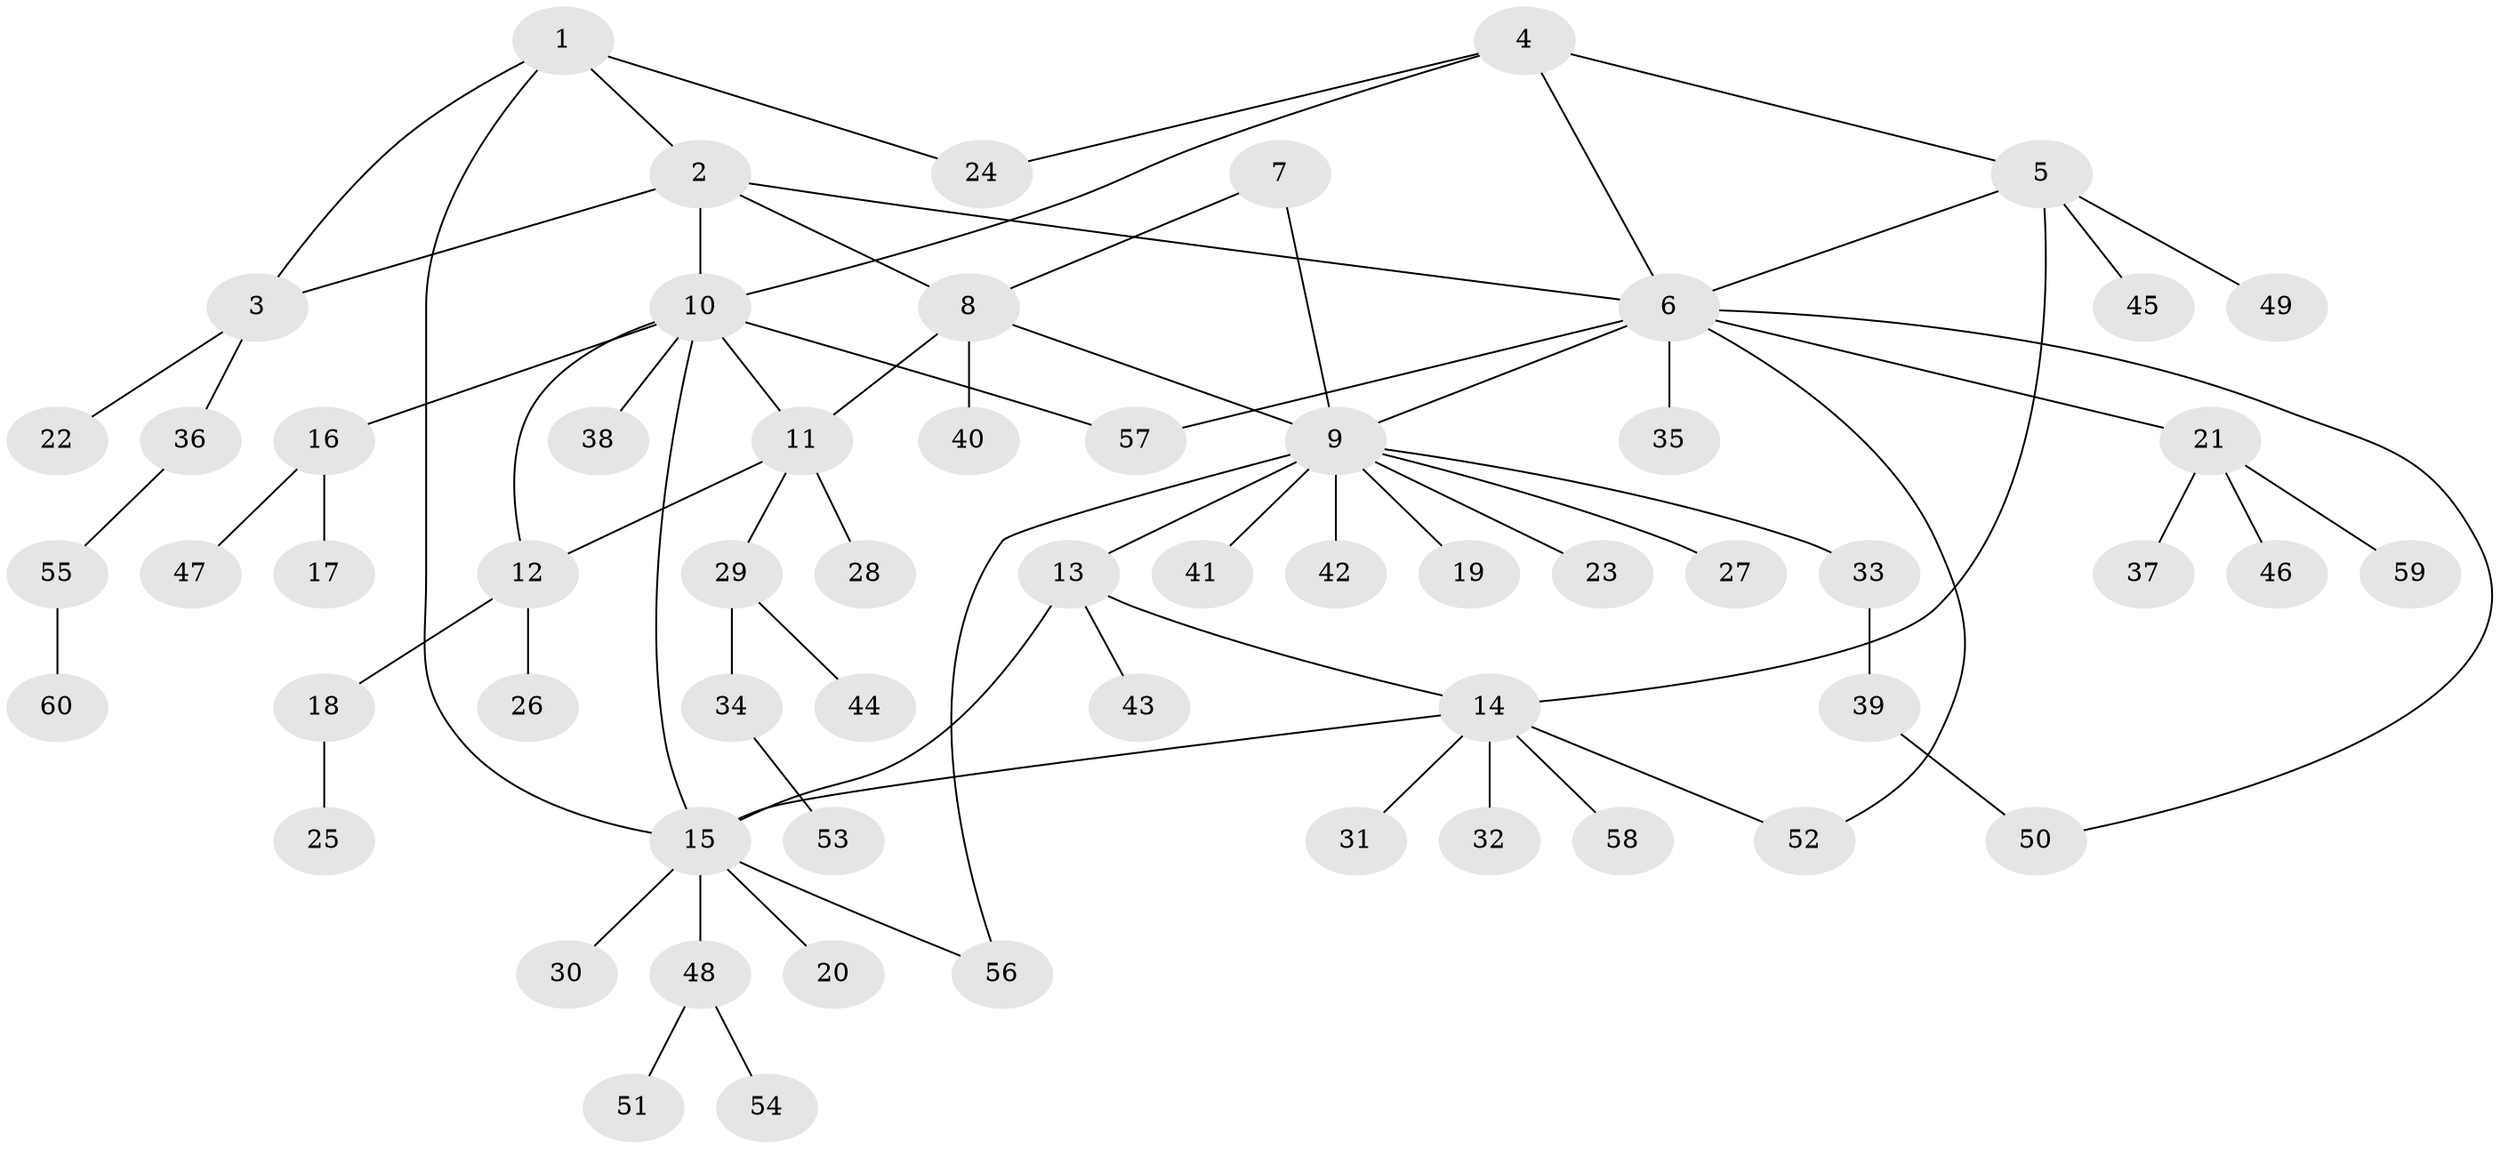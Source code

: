 // Generated by graph-tools (version 1.1) at 2025/26/03/09/25 03:26:34]
// undirected, 60 vertices, 75 edges
graph export_dot {
graph [start="1"]
  node [color=gray90,style=filled];
  1;
  2;
  3;
  4;
  5;
  6;
  7;
  8;
  9;
  10;
  11;
  12;
  13;
  14;
  15;
  16;
  17;
  18;
  19;
  20;
  21;
  22;
  23;
  24;
  25;
  26;
  27;
  28;
  29;
  30;
  31;
  32;
  33;
  34;
  35;
  36;
  37;
  38;
  39;
  40;
  41;
  42;
  43;
  44;
  45;
  46;
  47;
  48;
  49;
  50;
  51;
  52;
  53;
  54;
  55;
  56;
  57;
  58;
  59;
  60;
  1 -- 2;
  1 -- 3;
  1 -- 15;
  1 -- 24;
  2 -- 3;
  2 -- 6;
  2 -- 8;
  2 -- 10;
  3 -- 22;
  3 -- 36;
  4 -- 5;
  4 -- 6;
  4 -- 10;
  4 -- 24;
  5 -- 6;
  5 -- 14;
  5 -- 45;
  5 -- 49;
  6 -- 9;
  6 -- 21;
  6 -- 35;
  6 -- 50;
  6 -- 52;
  6 -- 57;
  7 -- 8;
  7 -- 9;
  8 -- 9;
  8 -- 11;
  8 -- 40;
  9 -- 13;
  9 -- 19;
  9 -- 23;
  9 -- 27;
  9 -- 33;
  9 -- 41;
  9 -- 42;
  9 -- 56;
  10 -- 11;
  10 -- 12;
  10 -- 15;
  10 -- 16;
  10 -- 38;
  10 -- 57;
  11 -- 12;
  11 -- 28;
  11 -- 29;
  12 -- 18;
  12 -- 26;
  13 -- 14;
  13 -- 15;
  13 -- 43;
  14 -- 15;
  14 -- 31;
  14 -- 32;
  14 -- 52;
  14 -- 58;
  15 -- 20;
  15 -- 30;
  15 -- 48;
  15 -- 56;
  16 -- 17;
  16 -- 47;
  18 -- 25;
  21 -- 37;
  21 -- 46;
  21 -- 59;
  29 -- 34;
  29 -- 44;
  33 -- 39;
  34 -- 53;
  36 -- 55;
  39 -- 50;
  48 -- 51;
  48 -- 54;
  55 -- 60;
}
